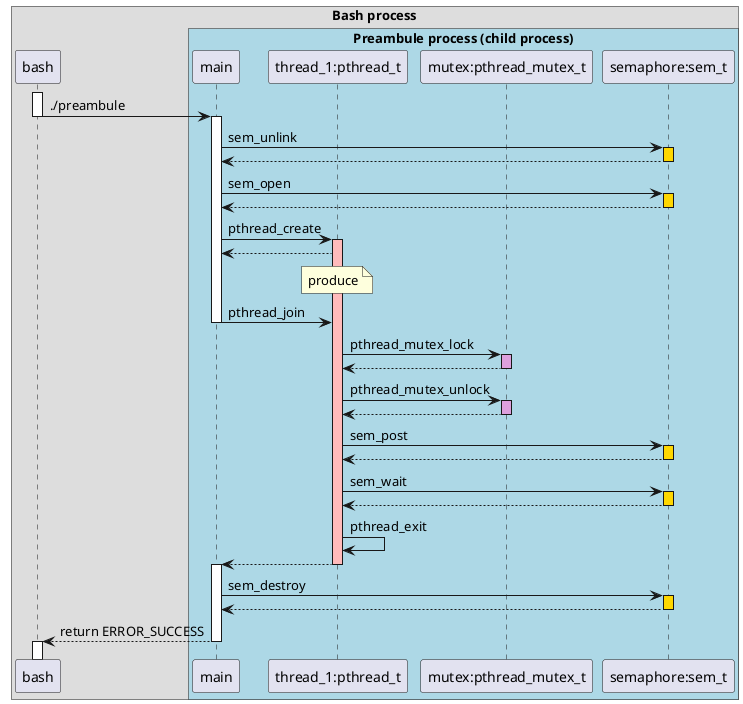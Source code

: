 @startuml
!pragma teoz true
box "Bash process"
participant bash

box "Preambule process (child process)" #lightblue
participant "main" as main
participant "thread_1:pthread_t" as thread1
participant "mutex:pthread_mutex_t" as mutex
participant "semaphore:sem_t" as semaphore
end box
end box

activate bash
bash -> main --++ : ./preambule

main -> semaphore:sem_unlink
activate semaphore #gold
return
main -> semaphore:sem_open
activate semaphore #gold
return

main -> thread1:pthread_create
activate thread1 #FFBBBB
thread1 --> main
note over thread1 : produce

main -> thread1:pthread_join
deactivate main

thread1 -> mutex:pthread_mutex_lock
activate mutex #plum
return

thread1 -> mutex:pthread_mutex_unlock
activate mutex #plum
return

thread1 -> semaphore:sem_post
activate semaphore #gold
return

thread1 -> semaphore:sem_wait
activate semaphore #gold
return 

thread1 -> thread1 :pthread_exit
thread1 --> main --++

main -> semaphore :sem_destroy
activate semaphore #gold
return

main --> bash --++:return ERROR_SUCCESS

@enduml
